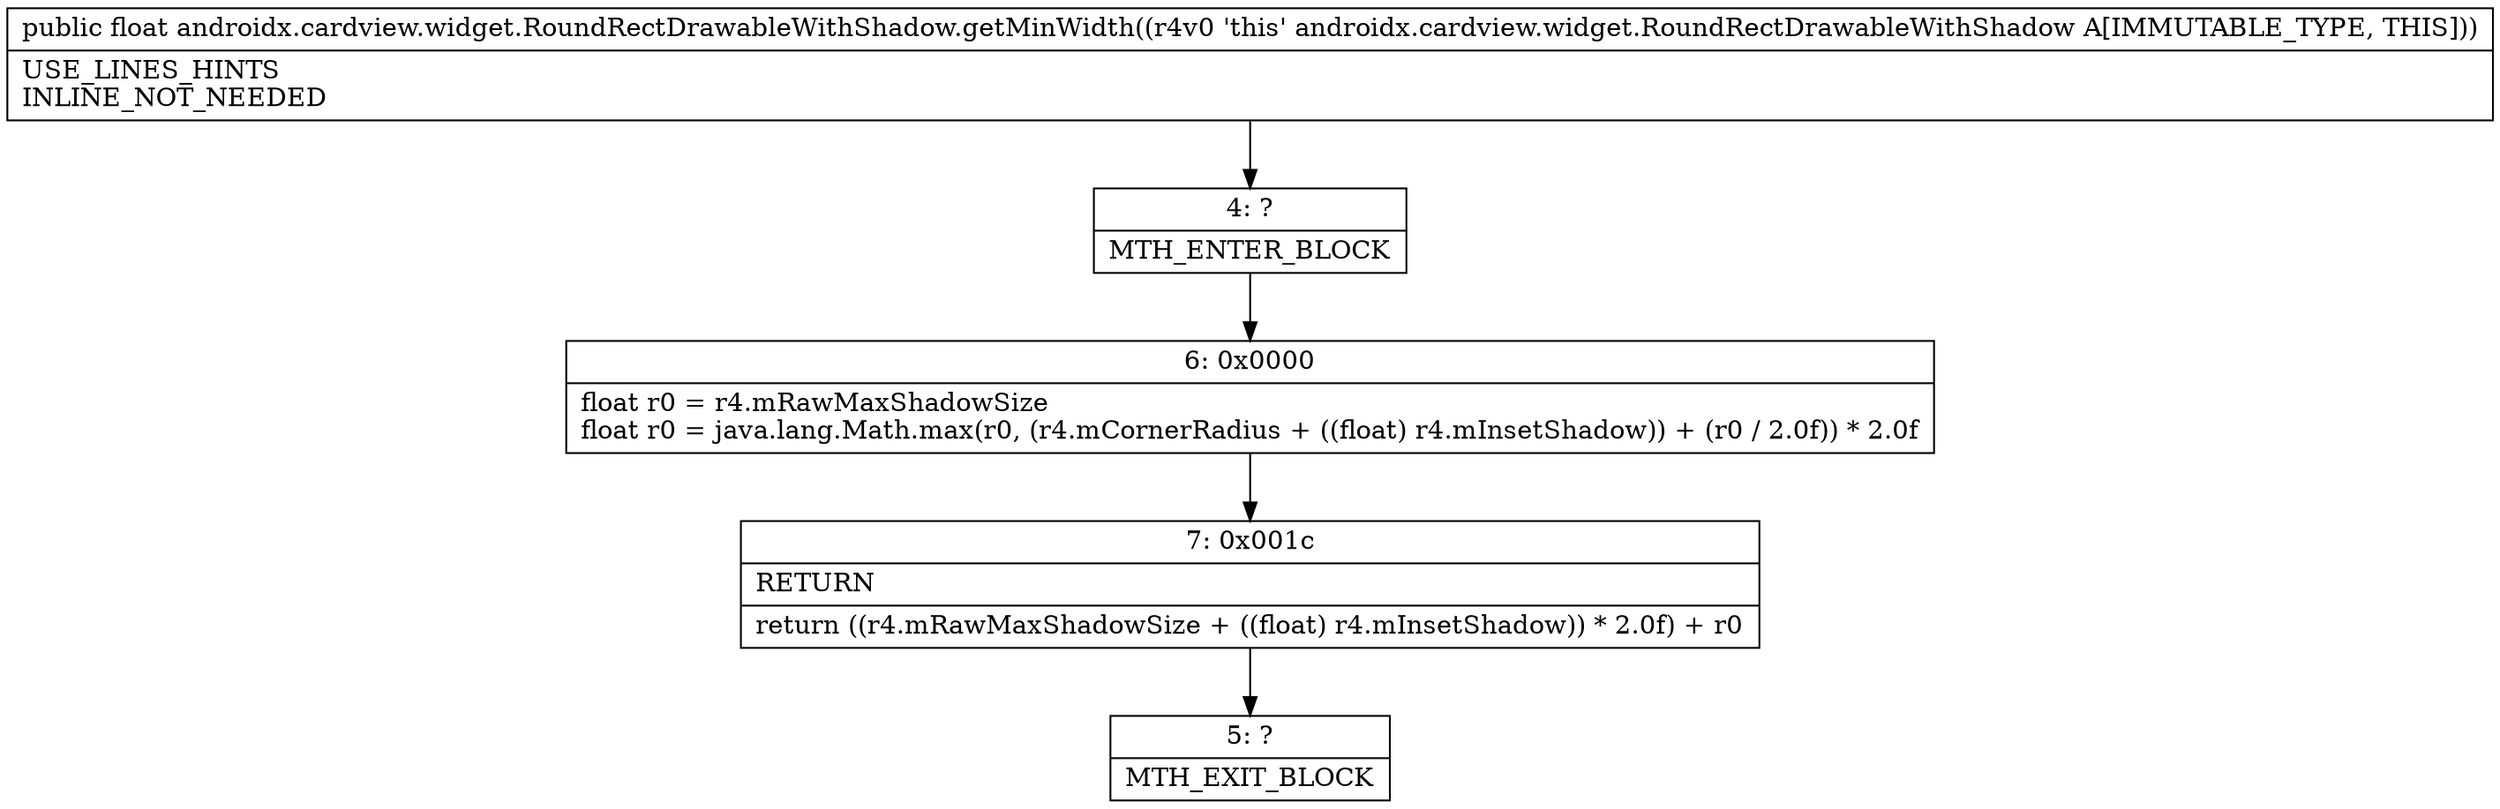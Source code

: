 digraph "CFG forandroidx.cardview.widget.RoundRectDrawableWithShadow.getMinWidth()F" {
Node_4 [shape=record,label="{4\:\ ?|MTH_ENTER_BLOCK\l}"];
Node_6 [shape=record,label="{6\:\ 0x0000|float r0 = r4.mRawMaxShadowSize\lfloat r0 = java.lang.Math.max(r0, (r4.mCornerRadius + ((float) r4.mInsetShadow)) + (r0 \/ 2.0f)) * 2.0f\l}"];
Node_7 [shape=record,label="{7\:\ 0x001c|RETURN\l|return ((r4.mRawMaxShadowSize + ((float) r4.mInsetShadow)) * 2.0f) + r0\l}"];
Node_5 [shape=record,label="{5\:\ ?|MTH_EXIT_BLOCK\l}"];
MethodNode[shape=record,label="{public float androidx.cardview.widget.RoundRectDrawableWithShadow.getMinWidth((r4v0 'this' androidx.cardview.widget.RoundRectDrawableWithShadow A[IMMUTABLE_TYPE, THIS]))  | USE_LINES_HINTS\lINLINE_NOT_NEEDED\l}"];
MethodNode -> Node_4;Node_4 -> Node_6;
Node_6 -> Node_7;
Node_7 -> Node_5;
}

